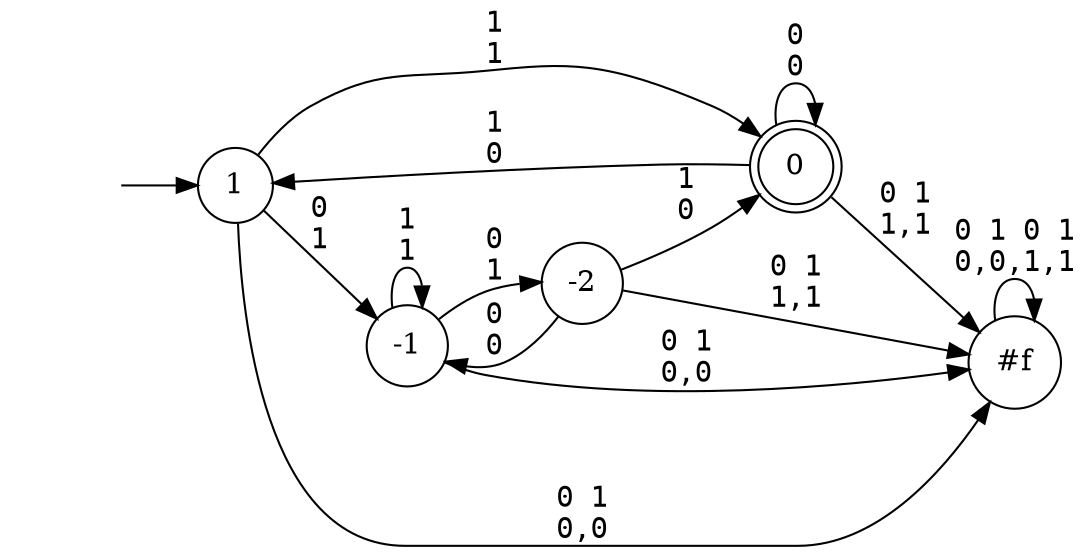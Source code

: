 digraph G {
rankdir="LR";edge[fontname=Courier];
node[shape=circle];
"#entry#"[shape=none label=""];
"0"[shape=doublecircle];
"#entry#"->"1"
"1"->"#f"[label="0 1\n0,0"];
"1"->"-1"[label="0\n1"];
"1"->"0"[label="1\n1"];
"#f"->"#f"[label="0 1 0 1\n0,0,1,1"];
"-1"->"#f"[label="0 1\n0,0"];
"-1"->"-2"[label="0\n1"];
"-1"->"-1"[label="1\n1"];
"0"->"0"[label="0\n0"];
"0"->"1"[label="1\n0"];
"0"->"#f"[label="0 1\n1,1"];
"-2"->"-1"[label="0\n0"];
"-2"->"0"[label="1\n0"];
"-2"->"#f"[label="0 1\n1,1"];
}
